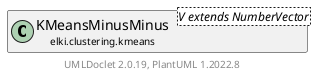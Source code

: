 @startuml
    remove .*\.(Instance|Par|Parameterizer|Factory)$
    set namespaceSeparator none
    hide empty fields
    hide empty methods

    class "<size:14>KMeansMinusMinus.Instance\n<size:10>elki.clustering.kmeans" as elki.clustering.kmeans.KMeansMinusMinus.Instance [[KMeansMinusMinus.Instance.html]] {
        ~minHeap: DoubleMinHeap
        ~heapsize: int
        ~prevvartotal: double
        ~clusters: List<ModifiableDoubleDBIDList>
        +Instance(Relation<? extends NumberVector>, NumberVectorDistance<?>, double[])
        #iterate(int): int
        #buildResultWithNoise(): Clustering<KMeansModel>
        #assignToNearestCluster(): int
        #meansWithTreshhold(double): double[]
        #getLogger(): Logging
    }

    abstract class "<size:14>AbstractKMeans.Instance\n<size:10>elki.clustering.kmeans" as elki.clustering.kmeans.AbstractKMeans.Instance [[AbstractKMeans.Instance.html]] {
        {abstract} #iterate(int): int
        {abstract} #getLogger(): Logging
    }
    class "<size:14>KMeansMinusMinus\n<size:10>elki.clustering.kmeans" as elki.clustering.kmeans.KMeansMinusMinus<V extends NumberVector> [[KMeansMinusMinus.html]]

    elki.clustering.kmeans.AbstractKMeans.Instance <|-- elki.clustering.kmeans.KMeansMinusMinus.Instance
    elki.clustering.kmeans.KMeansMinusMinus +-- elki.clustering.kmeans.KMeansMinusMinus.Instance

    center footer UMLDoclet 2.0.19, PlantUML 1.2022.8
@enduml
